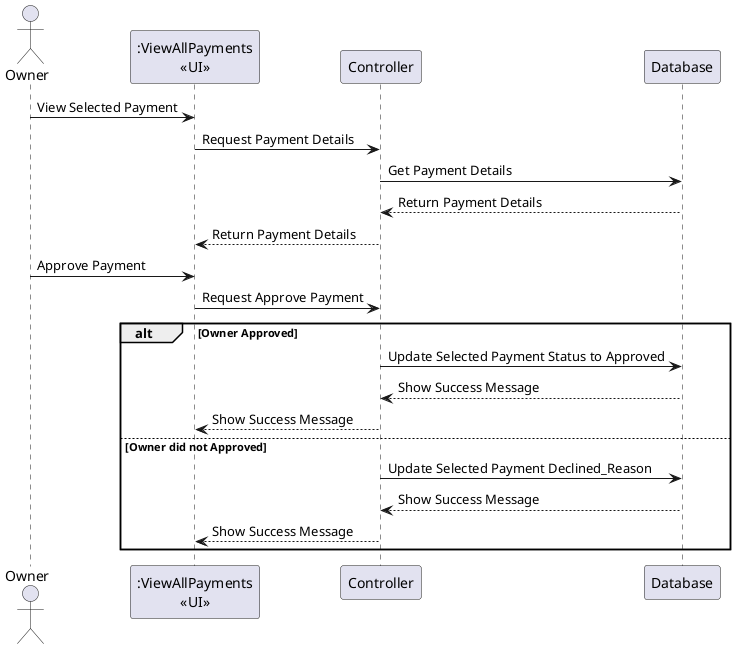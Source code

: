 @startuml
actor Owner as own
participant ":ViewAllPayments\n<<UI>>" as view
participant Controller as ctrl
participant Database as db

own -> view : View Selected Payment
view -> ctrl : Request Payment Details
ctrl -> db : Get Payment Details
ctrl <-- db : Return Payment Details
view <-- ctrl : Return Payment Details
    own->view : Approve Payment
    view->ctrl : Request Approve Payment
        alt Owner Approved
        ctrl->db : Update Selected Payment Status to Approved
        db-->ctrl: Show Success Message
        ctrl-->view: Show Success Message
        else Owner did not Approved
        ctrl->db : Update Selected Payment Declined_Reason
        db-->ctrl: Show Success Message
        ctrl-->view: Show Success Message
        end

@enduml
